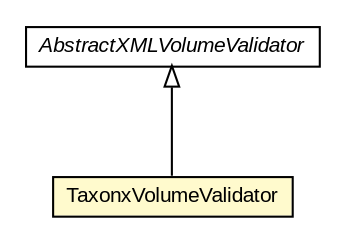 #!/usr/local/bin/dot
#
# Class diagram 
# Generated by UMLGraph version R5_6-24-gf6e263 (http://www.umlgraph.org/)
#

digraph G {
	edge [fontname="arial",fontsize=10,labelfontname="arial",labelfontsize=10];
	node [fontname="arial",fontsize=10,shape=plaintext];
	nodesep=0.25;
	ranksep=0.5;
	// edu.arizona.biosemantics.semanticmarkup.io.validate.AbstractXMLVolumeValidator
	c137182 [label=<<table title="edu.arizona.biosemantics.semanticmarkup.io.validate.AbstractXMLVolumeValidator" border="0" cellborder="1" cellspacing="0" cellpadding="2" port="p" href="../AbstractXMLVolumeValidator.html">
		<tr><td><table border="0" cellspacing="0" cellpadding="1">
<tr><td align="center" balign="center"><font face="arial italic"> AbstractXMLVolumeValidator </font></td></tr>
		</table></td></tr>
		</table>>, URL="../AbstractXMLVolumeValidator.html", fontname="arial", fontcolor="black", fontsize=10.0];
	// edu.arizona.biosemantics.semanticmarkup.io.validate.lib.TaxonxVolumeValidator
	c137185 [label=<<table title="edu.arizona.biosemantics.semanticmarkup.io.validate.lib.TaxonxVolumeValidator" border="0" cellborder="1" cellspacing="0" cellpadding="2" port="p" bgcolor="lemonChiffon" href="./TaxonxVolumeValidator.html">
		<tr><td><table border="0" cellspacing="0" cellpadding="1">
<tr><td align="center" balign="center"> TaxonxVolumeValidator </td></tr>
		</table></td></tr>
		</table>>, URL="./TaxonxVolumeValidator.html", fontname="arial", fontcolor="black", fontsize=10.0];
	//edu.arizona.biosemantics.semanticmarkup.io.validate.lib.TaxonxVolumeValidator extends edu.arizona.biosemantics.semanticmarkup.io.validate.AbstractXMLVolumeValidator
	c137182:p -> c137185:p [dir=back,arrowtail=empty];
}


